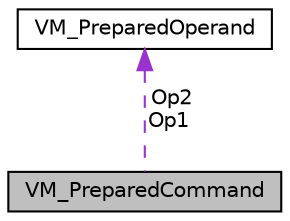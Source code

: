 digraph "VM_PreparedCommand"
{
 // LATEX_PDF_SIZE
  edge [fontname="Helvetica",fontsize="10",labelfontname="Helvetica",labelfontsize="10"];
  node [fontname="Helvetica",fontsize="10",shape=record];
  Node1 [label="VM_PreparedCommand",height=0.2,width=0.4,color="black", fillcolor="grey75", style="filled", fontcolor="black",tooltip=" "];
  Node2 -> Node1 [dir="back",color="darkorchid3",fontsize="10",style="dashed",label=" Op2\nOp1" ,fontname="Helvetica"];
  Node2 [label="VM_PreparedOperand",height=0.2,width=0.4,color="black", fillcolor="white", style="filled",URL="$structVM__PreparedOperand.html",tooltip=" "];
}
